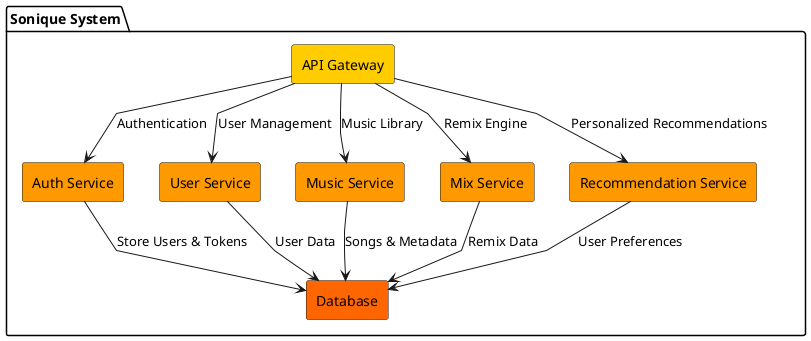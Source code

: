 @startuml

!define BFF #ffcc00
!define SERVICE #ff9900
!define DATABASE #ff6600

skinparam linetype polyline

package "Sonique System" {
    rectangle "API Gateway" as APIGW #ffcc00
    rectangle "Auth Service" as AUTH #ff9900
    rectangle "User Service" as USER #ff9900
    rectangle "Music Service" as MUSIC #ff9900
    rectangle "Mix Service" as MIX #ff9900
    rectangle "Recommendation Service" as RECOMMENDATION #ff9900
    rectangle "Database" as DB #ff6600
    
    APIGW --> AUTH : Authentication
    APIGW --> USER : User Management
    APIGW --> MUSIC : Music Library
    APIGW --> MIX : Remix Engine
    APIGW --> RECOMMENDATION : Personalized Recommendations
    
    AUTH --> DB : Store Users & Tokens
    USER --> DB : User Data
    MUSIC --> DB : Songs & Metadata
    MIX --> DB : Remix Data
    RECOMMENDATION --> DB : User Preferences
}

@enduml